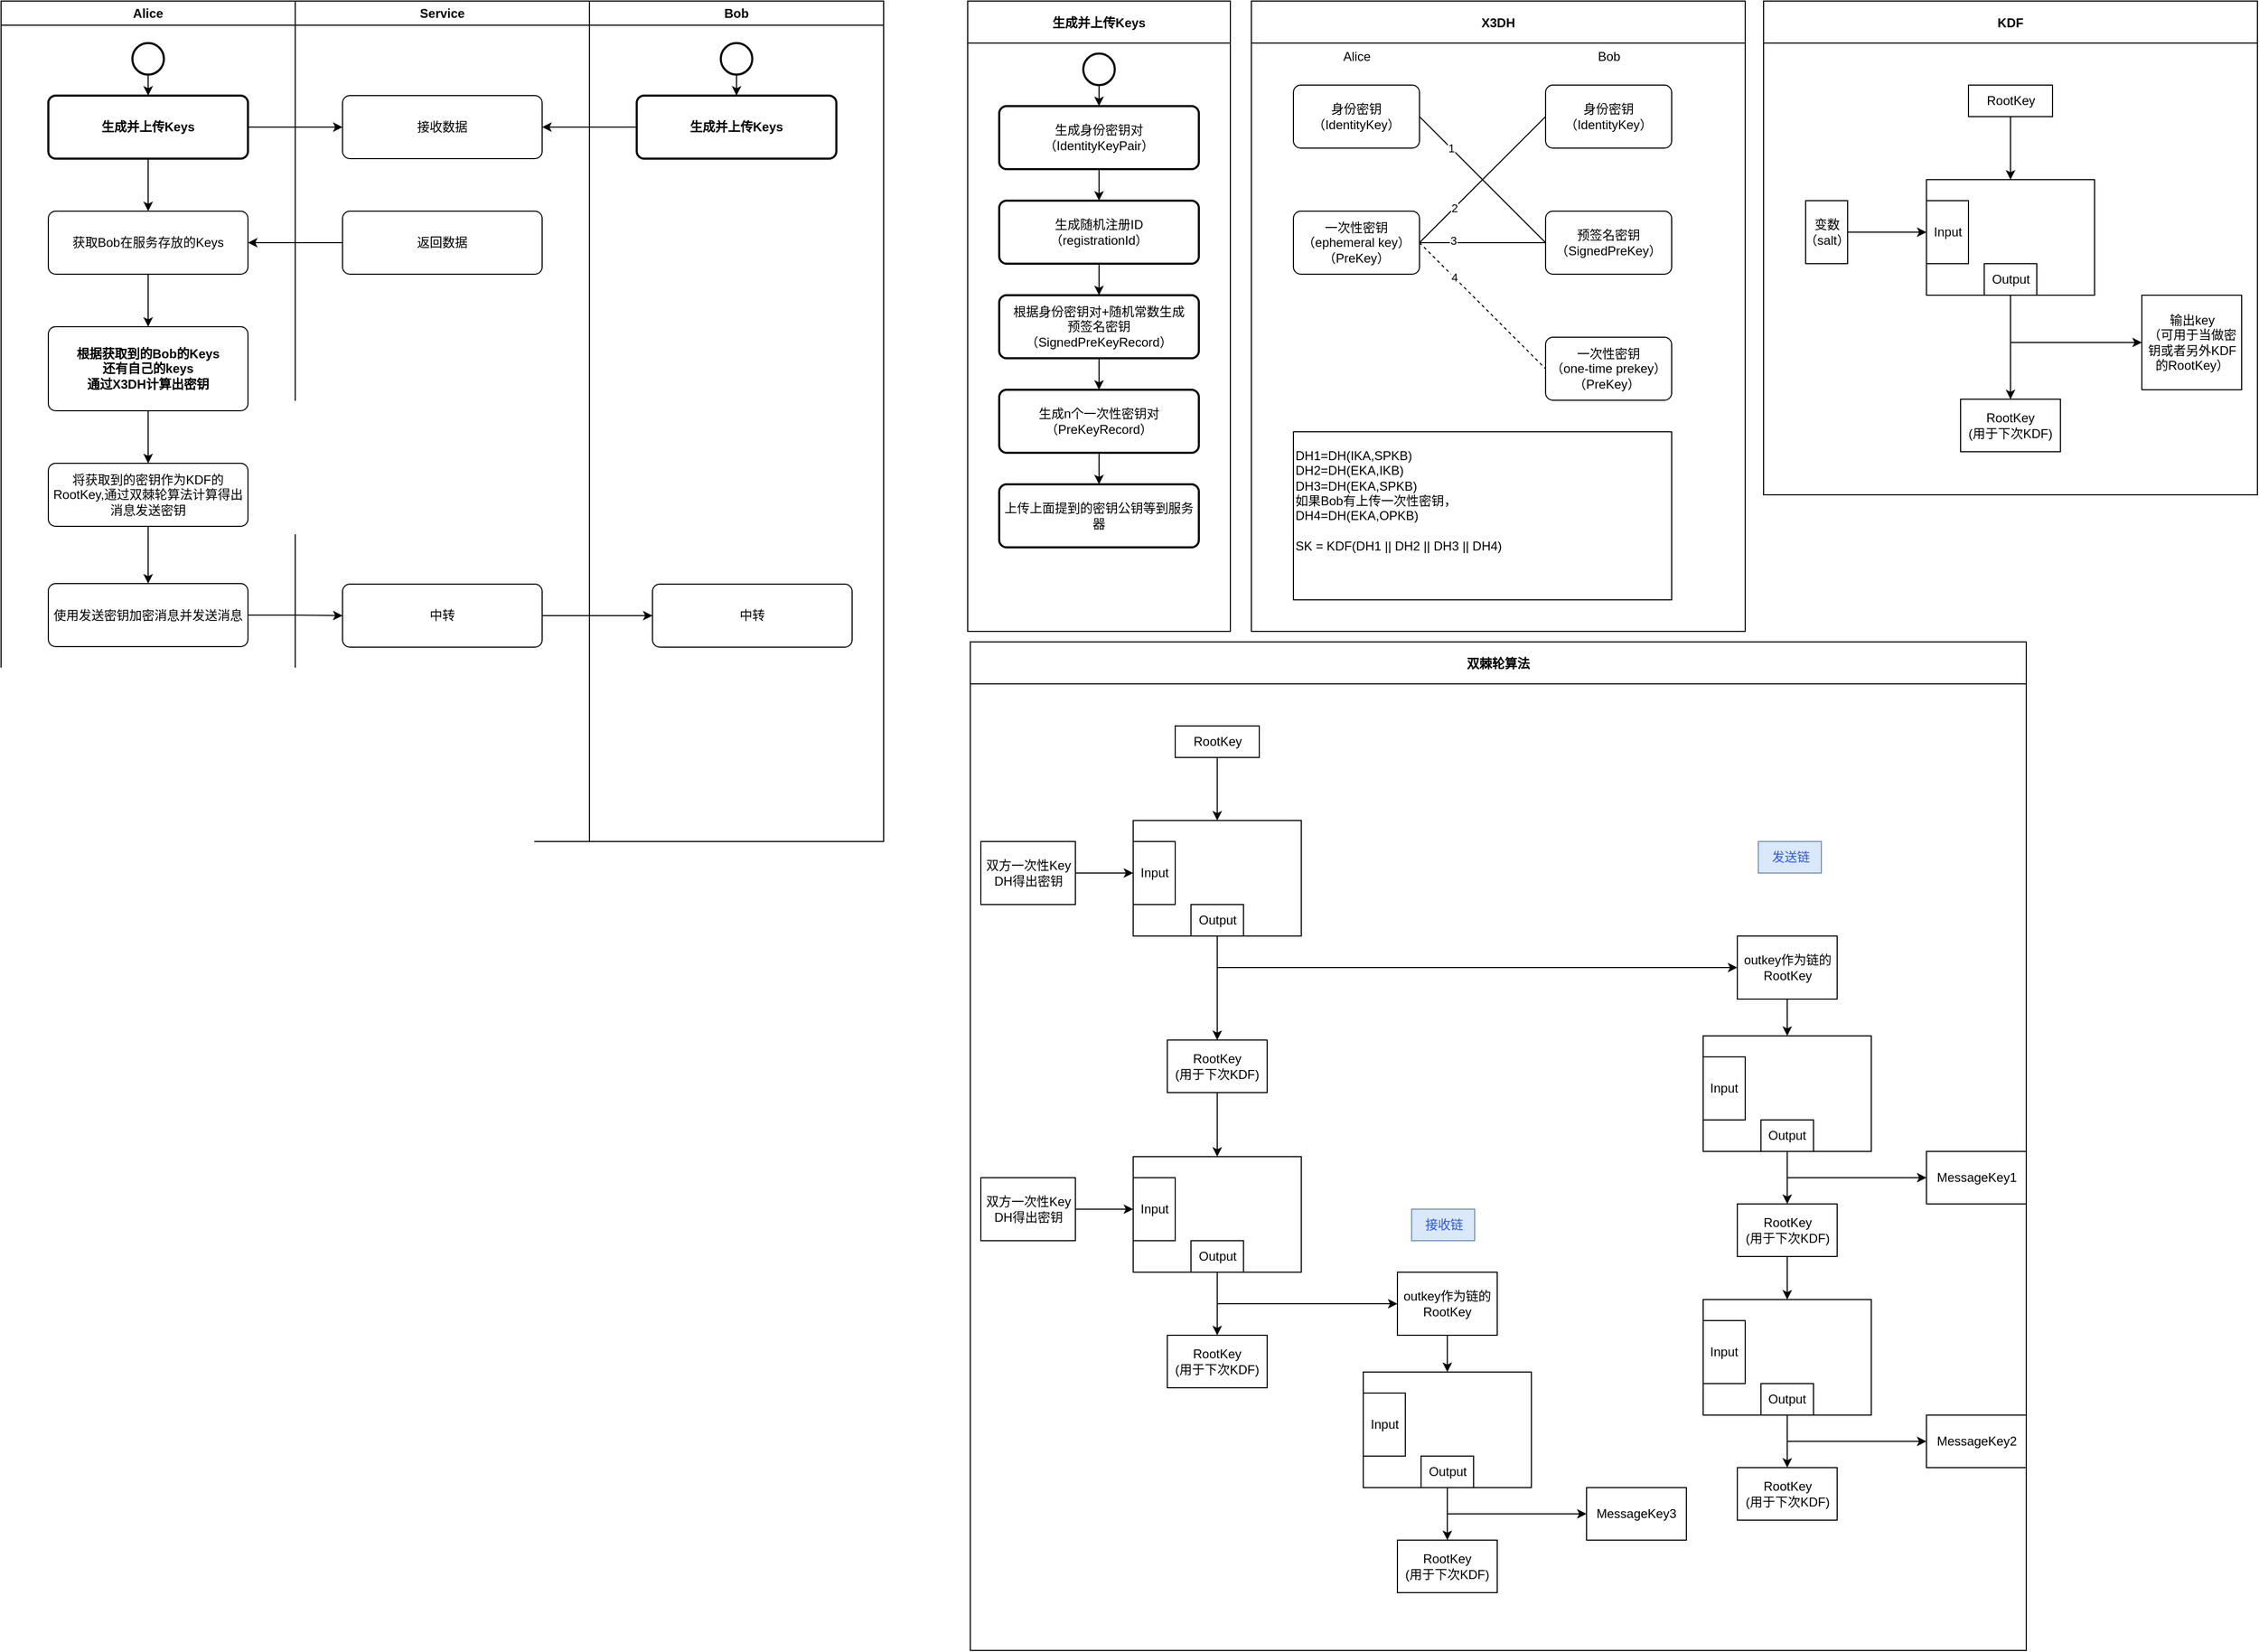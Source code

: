 <mxfile version="27.1.6">
  <diagram name="Page-1" id="gE_Jl_AhiK2FuCOz425i">
    <mxGraphModel dx="1426" dy="751" grid="1" gridSize="10" guides="1" tooltips="1" connect="1" arrows="1" fold="1" page="1" pageScale="1" pageWidth="827" pageHeight="1169" math="0" shadow="0">
      <root>
        <mxCell id="0" />
        <mxCell id="1" parent="0" />
        <mxCell id="V8p2LZqgIIOydE5HTveQ-61" value="生成并上传Keys" style="swimlane;startSize=40;horizontal=1;containerType=tree;" parent="1" vertex="1">
          <mxGeometry x="1000" y="30" width="250" height="600" as="geometry" />
        </mxCell>
        <mxCell id="V8p2LZqgIIOydE5HTveQ-67" style="edgeStyle=orthogonalEdgeStyle;rounded=0;orthogonalLoop=1;jettySize=auto;html=1;exitX=0.5;exitY=1;exitDx=0;exitDy=0;exitPerimeter=0;" parent="V8p2LZqgIIOydE5HTveQ-61" source="V8p2LZqgIIOydE5HTveQ-65" target="V8p2LZqgIIOydE5HTveQ-66" edge="1">
          <mxGeometry relative="1" as="geometry" />
        </mxCell>
        <mxCell id="V8p2LZqgIIOydE5HTveQ-65" value="" style="strokeWidth=2;html=1;shape=mxgraph.flowchart.start_2;whiteSpace=wrap;" parent="V8p2LZqgIIOydE5HTveQ-61" vertex="1">
          <mxGeometry x="110" y="50" width="30" height="30" as="geometry" />
        </mxCell>
        <mxCell id="V8p2LZqgIIOydE5HTveQ-69" style="edgeStyle=orthogonalEdgeStyle;rounded=0;orthogonalLoop=1;jettySize=auto;html=1;exitX=0.5;exitY=1;exitDx=0;exitDy=0;entryX=0.5;entryY=0;entryDx=0;entryDy=0;" parent="V8p2LZqgIIOydE5HTveQ-61" source="V8p2LZqgIIOydE5HTveQ-66" target="V8p2LZqgIIOydE5HTveQ-72" edge="1">
          <mxGeometry relative="1" as="geometry">
            <mxPoint x="180" y="220" as="targetPoint" />
          </mxGeometry>
        </mxCell>
        <mxCell id="V8p2LZqgIIOydE5HTveQ-66" value="生成身份密钥对&lt;div&gt;（IdentityKeyPair）&lt;/div&gt;" style="rounded=1;whiteSpace=wrap;html=1;absoluteArcSize=1;arcSize=14;strokeWidth=2;" parent="V8p2LZqgIIOydE5HTveQ-61" vertex="1">
          <mxGeometry x="30" y="100" width="190" height="60" as="geometry" />
        </mxCell>
        <mxCell id="V8p2LZqgIIOydE5HTveQ-71" style="edgeStyle=orthogonalEdgeStyle;rounded=0;orthogonalLoop=1;jettySize=auto;html=1;exitX=0.5;exitY=1;exitDx=0;exitDy=0;" parent="V8p2LZqgIIOydE5HTveQ-61" source="V8p2LZqgIIOydE5HTveQ-68" target="V8p2LZqgIIOydE5HTveQ-70" edge="1">
          <mxGeometry relative="1" as="geometry" />
        </mxCell>
        <mxCell id="V8p2LZqgIIOydE5HTveQ-68" value="根据身份密钥对+随机常数生成&lt;div&gt;预签名密钥（SignedPreKeyRecord）&lt;/div&gt;" style="rounded=1;whiteSpace=wrap;html=1;absoluteArcSize=1;arcSize=14;strokeWidth=2;" parent="V8p2LZqgIIOydE5HTveQ-61" vertex="1">
          <mxGeometry x="30" y="280" width="190" height="60" as="geometry" />
        </mxCell>
        <mxCell id="V8p2LZqgIIOydE5HTveQ-75" style="edgeStyle=orthogonalEdgeStyle;rounded=0;orthogonalLoop=1;jettySize=auto;html=1;exitX=0.5;exitY=1;exitDx=0;exitDy=0;" parent="V8p2LZqgIIOydE5HTveQ-61" source="V8p2LZqgIIOydE5HTveQ-70" target="V8p2LZqgIIOydE5HTveQ-74" edge="1">
          <mxGeometry relative="1" as="geometry" />
        </mxCell>
        <mxCell id="V8p2LZqgIIOydE5HTveQ-70" value="生成n个一次性密钥对&lt;br&gt;（PreKeyRecord）" style="rounded=1;whiteSpace=wrap;html=1;absoluteArcSize=1;arcSize=14;strokeWidth=2;" parent="V8p2LZqgIIOydE5HTveQ-61" vertex="1">
          <mxGeometry x="30" y="370" width="190" height="60" as="geometry" />
        </mxCell>
        <mxCell id="V8p2LZqgIIOydE5HTveQ-73" style="edgeStyle=orthogonalEdgeStyle;rounded=0;orthogonalLoop=1;jettySize=auto;html=1;exitX=0.5;exitY=1;exitDx=0;exitDy=0;" parent="V8p2LZqgIIOydE5HTveQ-61" source="V8p2LZqgIIOydE5HTveQ-72" target="V8p2LZqgIIOydE5HTveQ-68" edge="1">
          <mxGeometry relative="1" as="geometry" />
        </mxCell>
        <mxCell id="V8p2LZqgIIOydE5HTveQ-72" value="生成随机注册ID&lt;br&gt;（registrationId）" style="rounded=1;whiteSpace=wrap;html=1;absoluteArcSize=1;arcSize=14;strokeWidth=2;" parent="V8p2LZqgIIOydE5HTveQ-61" vertex="1">
          <mxGeometry x="30" y="190" width="190" height="60" as="geometry" />
        </mxCell>
        <mxCell id="V8p2LZqgIIOydE5HTveQ-74" value="上传上面提到的密钥公钥等到服务器" style="rounded=1;whiteSpace=wrap;html=1;absoluteArcSize=1;arcSize=14;strokeWidth=2;" parent="V8p2LZqgIIOydE5HTveQ-61" vertex="1">
          <mxGeometry x="30" y="460" width="190" height="60" as="geometry" />
        </mxCell>
        <mxCell id="V8p2LZqgIIOydE5HTveQ-86" value="" style="group" parent="1" vertex="1" connectable="0">
          <mxGeometry x="80" y="30" width="840" height="800" as="geometry" />
        </mxCell>
        <mxCell id="V8p2LZqgIIOydE5HTveQ-21" value="Alice" style="swimlane;whiteSpace=wrap" parent="V8p2LZqgIIOydE5HTveQ-86" vertex="1">
          <mxGeometry width="280" height="800" as="geometry" />
        </mxCell>
        <mxCell id="V8p2LZqgIIOydE5HTveQ-78" style="edgeStyle=orthogonalEdgeStyle;rounded=0;orthogonalLoop=1;jettySize=auto;html=1;exitX=0.5;exitY=1;exitDx=0;exitDy=0;exitPerimeter=0;" parent="V8p2LZqgIIOydE5HTveQ-21" source="V8p2LZqgIIOydE5HTveQ-60" target="V8p2LZqgIIOydE5HTveQ-77" edge="1">
          <mxGeometry relative="1" as="geometry" />
        </mxCell>
        <mxCell id="V8p2LZqgIIOydE5HTveQ-60" value="" style="strokeWidth=2;html=1;shape=mxgraph.flowchart.start_2;whiteSpace=wrap;" parent="V8p2LZqgIIOydE5HTveQ-21" vertex="1">
          <mxGeometry x="125" y="40" width="30" height="30" as="geometry" />
        </mxCell>
        <mxCell id="V8p2LZqgIIOydE5HTveQ-89" style="edgeStyle=orthogonalEdgeStyle;rounded=0;orthogonalLoop=1;jettySize=auto;html=1;exitX=0.5;exitY=1;exitDx=0;exitDy=0;" parent="V8p2LZqgIIOydE5HTveQ-21" source="V8p2LZqgIIOydE5HTveQ-77" target="V8p2LZqgIIOydE5HTveQ-85" edge="1">
          <mxGeometry relative="1" as="geometry" />
        </mxCell>
        <mxCell id="V8p2LZqgIIOydE5HTveQ-77" value="&lt;span style=&quot;font-weight: 700; text-wrap-mode: nowrap;&quot;&gt;生成并上传Keys&lt;/span&gt;" style="rounded=1;whiteSpace=wrap;html=1;absoluteArcSize=1;arcSize=14;strokeWidth=2;" parent="V8p2LZqgIIOydE5HTveQ-21" vertex="1">
          <mxGeometry x="45" y="90" width="190" height="60" as="geometry" />
        </mxCell>
        <mxCell id="xNrX6KRHu17jHrZVfqm7-13" style="edgeStyle=orthogonalEdgeStyle;rounded=0;orthogonalLoop=1;jettySize=auto;html=1;exitX=0.5;exitY=1;exitDx=0;exitDy=0;" edge="1" parent="V8p2LZqgIIOydE5HTveQ-21" source="V8p2LZqgIIOydE5HTveQ-85" target="xNrX6KRHu17jHrZVfqm7-12">
          <mxGeometry relative="1" as="geometry" />
        </mxCell>
        <mxCell id="V8p2LZqgIIOydE5HTveQ-85" value="获取Bob在服务存放的Keys" style="rounded=1;whiteSpace=wrap;html=1;absoluteArcSize=1;arcSize=14;strokeWidth=1;" parent="V8p2LZqgIIOydE5HTveQ-21" vertex="1">
          <mxGeometry x="45" y="200" width="190" height="60" as="geometry" />
        </mxCell>
        <mxCell id="xNrX6KRHu17jHrZVfqm7-153" style="edgeStyle=orthogonalEdgeStyle;rounded=0;orthogonalLoop=1;jettySize=auto;html=1;exitX=0.5;exitY=1;exitDx=0;exitDy=0;" edge="1" parent="V8p2LZqgIIOydE5HTveQ-21" source="xNrX6KRHu17jHrZVfqm7-12" target="xNrX6KRHu17jHrZVfqm7-152">
          <mxGeometry relative="1" as="geometry" />
        </mxCell>
        <mxCell id="xNrX6KRHu17jHrZVfqm7-12" value="&lt;b&gt;根据获取到的Bob的Keys&lt;br&gt;还有自己的keys&lt;br&gt;通过X3DH计算出密钥&lt;/b&gt;" style="rounded=1;whiteSpace=wrap;html=1;absoluteArcSize=1;arcSize=14;strokeWidth=1;" vertex="1" parent="V8p2LZqgIIOydE5HTveQ-21">
          <mxGeometry x="45" y="310" width="190" height="80" as="geometry" />
        </mxCell>
        <mxCell id="xNrX6KRHu17jHrZVfqm7-155" style="edgeStyle=orthogonalEdgeStyle;rounded=0;orthogonalLoop=1;jettySize=auto;html=1;" edge="1" parent="V8p2LZqgIIOydE5HTveQ-21" source="xNrX6KRHu17jHrZVfqm7-152" target="xNrX6KRHu17jHrZVfqm7-154">
          <mxGeometry relative="1" as="geometry" />
        </mxCell>
        <mxCell id="xNrX6KRHu17jHrZVfqm7-152" value="将获取到的密钥作为KDF的RootKey,通过双棘轮算法计算得出消息发送密钥" style="rounded=1;whiteSpace=wrap;html=1;absoluteArcSize=1;arcSize=14;strokeWidth=1;" vertex="1" parent="V8p2LZqgIIOydE5HTveQ-21">
          <mxGeometry x="45" y="440" width="190" height="60" as="geometry" />
        </mxCell>
        <mxCell id="xNrX6KRHu17jHrZVfqm7-154" value="使用发送密钥加密消息并发送消息" style="rounded=1;whiteSpace=wrap;html=1;absoluteArcSize=1;arcSize=14;strokeWidth=1;" vertex="1" parent="V8p2LZqgIIOydE5HTveQ-21">
          <mxGeometry x="45" y="554.5" width="190" height="60" as="geometry" />
        </mxCell>
        <mxCell id="V8p2LZqgIIOydE5HTveQ-30" value="Service" style="swimlane;whiteSpace=wrap;startSize=23;" parent="V8p2LZqgIIOydE5HTveQ-86" vertex="1">
          <mxGeometry x="280" width="280" height="800" as="geometry" />
        </mxCell>
        <mxCell id="V8p2LZqgIIOydE5HTveQ-81" value="接收数据" style="rounded=1;whiteSpace=wrap;html=1;absoluteArcSize=1;arcSize=14;strokeWidth=1;" parent="V8p2LZqgIIOydE5HTveQ-30" vertex="1">
          <mxGeometry x="45" y="90" width="190" height="60" as="geometry" />
        </mxCell>
        <mxCell id="V8p2LZqgIIOydE5HTveQ-87" value="返回数据" style="rounded=1;whiteSpace=wrap;html=1;absoluteArcSize=1;arcSize=14;strokeWidth=1;" parent="V8p2LZqgIIOydE5HTveQ-30" vertex="1">
          <mxGeometry x="45" y="200" width="190" height="60" as="geometry" />
        </mxCell>
        <mxCell id="xNrX6KRHu17jHrZVfqm7-156" value="中转" style="rounded=1;whiteSpace=wrap;html=1;absoluteArcSize=1;arcSize=14;strokeWidth=1;" vertex="1" parent="V8p2LZqgIIOydE5HTveQ-30">
          <mxGeometry x="45" y="555" width="190" height="60" as="geometry" />
        </mxCell>
        <mxCell id="V8p2LZqgIIOydE5HTveQ-49" value="Bob" style="swimlane;whiteSpace=wrap" parent="V8p2LZqgIIOydE5HTveQ-86" vertex="1">
          <mxGeometry x="560" width="280" height="800" as="geometry" />
        </mxCell>
        <mxCell id="V8p2LZqgIIOydE5HTveQ-79" style="edgeStyle=orthogonalEdgeStyle;rounded=0;orthogonalLoop=1;jettySize=auto;html=1;exitX=0.5;exitY=1;exitDx=0;exitDy=0;exitPerimeter=0;" parent="V8p2LZqgIIOydE5HTveQ-49" source="V8p2LZqgIIOydE5HTveQ-58" target="V8p2LZqgIIOydE5HTveQ-76" edge="1">
          <mxGeometry relative="1" as="geometry" />
        </mxCell>
        <mxCell id="V8p2LZqgIIOydE5HTveQ-58" value="" style="strokeWidth=2;html=1;shape=mxgraph.flowchart.start_2;whiteSpace=wrap;" parent="V8p2LZqgIIOydE5HTveQ-49" vertex="1">
          <mxGeometry x="125" y="40" width="30" height="30" as="geometry" />
        </mxCell>
        <mxCell id="V8p2LZqgIIOydE5HTveQ-76" value="&lt;span style=&quot;font-weight: 700; text-wrap-mode: nowrap;&quot;&gt;生成并上传Keys&lt;/span&gt;" style="rounded=1;whiteSpace=wrap;html=1;absoluteArcSize=1;arcSize=14;strokeWidth=2;" parent="V8p2LZqgIIOydE5HTveQ-49" vertex="1">
          <mxGeometry x="45" y="90" width="190" height="60" as="geometry" />
        </mxCell>
        <mxCell id="xNrX6KRHu17jHrZVfqm7-158" value="中转" style="rounded=1;whiteSpace=wrap;html=1;absoluteArcSize=1;arcSize=14;strokeWidth=1;" vertex="1" parent="V8p2LZqgIIOydE5HTveQ-49">
          <mxGeometry x="60" y="555" width="190" height="60" as="geometry" />
        </mxCell>
        <mxCell id="V8p2LZqgIIOydE5HTveQ-83" style="edgeStyle=orthogonalEdgeStyle;rounded=0;orthogonalLoop=1;jettySize=auto;html=1;exitX=1;exitY=0.5;exitDx=0;exitDy=0;" parent="V8p2LZqgIIOydE5HTveQ-86" source="V8p2LZqgIIOydE5HTveQ-77" target="V8p2LZqgIIOydE5HTveQ-81" edge="1">
          <mxGeometry relative="1" as="geometry" />
        </mxCell>
        <mxCell id="V8p2LZqgIIOydE5HTveQ-82" style="edgeStyle=orthogonalEdgeStyle;rounded=0;orthogonalLoop=1;jettySize=auto;html=1;exitX=0;exitY=0.5;exitDx=0;exitDy=0;" parent="V8p2LZqgIIOydE5HTveQ-86" source="V8p2LZqgIIOydE5HTveQ-76" target="V8p2LZqgIIOydE5HTveQ-81" edge="1">
          <mxGeometry relative="1" as="geometry" />
        </mxCell>
        <mxCell id="V8p2LZqgIIOydE5HTveQ-88" style="edgeStyle=orthogonalEdgeStyle;rounded=0;orthogonalLoop=1;jettySize=auto;html=1;exitX=0;exitY=0.5;exitDx=0;exitDy=0;" parent="V8p2LZqgIIOydE5HTveQ-86" source="V8p2LZqgIIOydE5HTveQ-87" target="V8p2LZqgIIOydE5HTveQ-85" edge="1">
          <mxGeometry relative="1" as="geometry" />
        </mxCell>
        <mxCell id="xNrX6KRHu17jHrZVfqm7-157" style="edgeStyle=orthogonalEdgeStyle;rounded=0;orthogonalLoop=1;jettySize=auto;html=1;" edge="1" parent="V8p2LZqgIIOydE5HTveQ-86" source="xNrX6KRHu17jHrZVfqm7-154" target="xNrX6KRHu17jHrZVfqm7-156">
          <mxGeometry relative="1" as="geometry" />
        </mxCell>
        <mxCell id="xNrX6KRHu17jHrZVfqm7-159" style="edgeStyle=orthogonalEdgeStyle;rounded=0;orthogonalLoop=1;jettySize=auto;html=1;exitX=1;exitY=0.5;exitDx=0;exitDy=0;" edge="1" parent="V8p2LZqgIIOydE5HTveQ-86" source="xNrX6KRHu17jHrZVfqm7-156" target="xNrX6KRHu17jHrZVfqm7-158">
          <mxGeometry relative="1" as="geometry" />
        </mxCell>
        <mxCell id="V8p2LZqgIIOydE5HTveQ-91" value="X3DH" style="swimlane;startSize=40;horizontal=1;containerType=tree;" parent="1" vertex="1">
          <mxGeometry x="1270" y="30" width="470" height="600" as="geometry" />
        </mxCell>
        <mxCell id="xNrX6KRHu17jHrZVfqm7-1" style="rounded=0;orthogonalLoop=1;jettySize=auto;html=1;exitX=1;exitY=0.5;exitDx=0;exitDy=0;entryX=0;entryY=0.5;entryDx=0;entryDy=0;endArrow=none;startFill=0;" edge="1" parent="V8p2LZqgIIOydE5HTveQ-91" source="V8p2LZqgIIOydE5HTveQ-103" target="V8p2LZqgIIOydE5HTveQ-106">
          <mxGeometry relative="1" as="geometry" />
        </mxCell>
        <mxCell id="xNrX6KRHu17jHrZVfqm7-2" value="1" style="edgeLabel;html=1;align=center;verticalAlign=middle;resizable=0;points=[];" vertex="1" connectable="0" parent="xNrX6KRHu17jHrZVfqm7-1">
          <mxGeometry x="-0.09" y="2" relative="1" as="geometry">
            <mxPoint x="-26" y="-23" as="offset" />
          </mxGeometry>
        </mxCell>
        <mxCell id="V8p2LZqgIIOydE5HTveQ-103" value="身份密钥&lt;br&gt;（IdentityKey）" style="rounded=1;whiteSpace=wrap;html=1;absoluteArcSize=1;arcSize=14;strokeWidth=1;" parent="V8p2LZqgIIOydE5HTveQ-91" vertex="1">
          <mxGeometry x="40" y="80" width="120" height="60" as="geometry" />
        </mxCell>
        <mxCell id="V8p2LZqgIIOydE5HTveQ-104" value="身份密钥&lt;br&gt;（IdentityKey）" style="rounded=1;whiteSpace=wrap;html=1;absoluteArcSize=1;arcSize=14;strokeWidth=1;" parent="V8p2LZqgIIOydE5HTveQ-91" vertex="1">
          <mxGeometry x="280" y="80" width="120" height="60" as="geometry" />
        </mxCell>
        <mxCell id="xNrX6KRHu17jHrZVfqm7-5" style="rounded=0;orthogonalLoop=1;jettySize=auto;html=1;exitX=1;exitY=0.5;exitDx=0;exitDy=0;entryX=0;entryY=0.5;entryDx=0;entryDy=0;endArrow=none;startFill=0;" edge="1" parent="V8p2LZqgIIOydE5HTveQ-91" source="V8p2LZqgIIOydE5HTveQ-105" target="V8p2LZqgIIOydE5HTveQ-104">
          <mxGeometry relative="1" as="geometry" />
        </mxCell>
        <mxCell id="xNrX6KRHu17jHrZVfqm7-6" value="2" style="edgeLabel;html=1;align=center;verticalAlign=middle;resizable=0;points=[];" vertex="1" connectable="0" parent="xNrX6KRHu17jHrZVfqm7-5">
          <mxGeometry x="-0.446" relative="1" as="geometry">
            <mxPoint as="offset" />
          </mxGeometry>
        </mxCell>
        <mxCell id="xNrX6KRHu17jHrZVfqm7-9" style="rounded=0;orthogonalLoop=1;jettySize=auto;html=1;exitX=1;exitY=0.5;exitDx=0;exitDy=0;entryX=0;entryY=0.5;entryDx=0;entryDy=0;endArrow=none;startFill=0;dashed=1;" edge="1" parent="V8p2LZqgIIOydE5HTveQ-91" source="V8p2LZqgIIOydE5HTveQ-105" target="V8p2LZqgIIOydE5HTveQ-107">
          <mxGeometry relative="1" as="geometry" />
        </mxCell>
        <mxCell id="xNrX6KRHu17jHrZVfqm7-10" value="4" style="edgeLabel;html=1;align=center;verticalAlign=middle;resizable=0;points=[];" vertex="1" connectable="0" parent="xNrX6KRHu17jHrZVfqm7-9">
          <mxGeometry x="-0.45" relative="1" as="geometry">
            <mxPoint as="offset" />
          </mxGeometry>
        </mxCell>
        <mxCell id="V8p2LZqgIIOydE5HTveQ-105" value="一次性密钥&lt;br&gt;（ephemeral key）&lt;br&gt;&lt;div&gt;（PreKey）&lt;/div&gt;" style="rounded=1;whiteSpace=wrap;html=1;absoluteArcSize=1;arcSize=14;strokeWidth=1;" parent="V8p2LZqgIIOydE5HTveQ-91" vertex="1">
          <mxGeometry x="40" y="200" width="120" height="60" as="geometry" />
        </mxCell>
        <mxCell id="V8p2LZqgIIOydE5HTveQ-106" value="预签名密钥&lt;br&gt;（SignedPreKey）" style="rounded=1;whiteSpace=wrap;html=1;absoluteArcSize=1;arcSize=14;strokeWidth=1;" parent="V8p2LZqgIIOydE5HTveQ-91" vertex="1">
          <mxGeometry x="280" y="200" width="120" height="60" as="geometry" />
        </mxCell>
        <mxCell id="V8p2LZqgIIOydE5HTveQ-107" value="一次性密钥&lt;div&gt;&lt;span class=&quot;eusoft-eudic-chrome-extension-translate-content eusoft-eudic-chrome-extension-translate-content-style-italic quote&quot;&gt;（one-time prekey）&lt;br class=&quot;ng-star-inserted&quot;&gt;&lt;span class=&quot;eusoft-eudic-chrome-extension-translate-topbottom-space ng-star-inserted&quot;&gt;&lt;/span&gt;&lt;span class=&quot;eusoft-eudic-chrome-extension-translate-topbottom-space ng-star-inserted&quot;&gt;&lt;/span&gt;&lt;span class=&quot;eusoft-eudic-translate-loading-tag&quot;&gt;&lt;/span&gt;&lt;/span&gt;&lt;div data-eusoft-did-translate-attribute-en=&quot;1&quot;&gt;（PreKey）&lt;span class=&quot;eusoft-eudic-chrome-extension-translate-content eusoft-eudic-chrome-extension-translate-content-style-italic quote&quot;&gt;&lt;span class=&quot;eusoft-eudic-chrome-extension-translate-white-space ng-star-inserted&quot;&gt;&amp;nbsp;&lt;/span&gt;&lt;span class=&quot;eusoft-eudic-translate-loading-tag&quot;&gt;&lt;/span&gt;&lt;/span&gt;&lt;/div&gt;&lt;/div&gt;" style="rounded=1;whiteSpace=wrap;html=1;absoluteArcSize=1;arcSize=14;strokeWidth=1;" parent="V8p2LZqgIIOydE5HTveQ-91" vertex="1">
          <mxGeometry x="280" y="320" width="120" height="60" as="geometry" />
        </mxCell>
        <mxCell id="V8p2LZqgIIOydE5HTveQ-108" value="Alice" style="text;html=1;align=center;verticalAlign=middle;resizable=0;points=[];autosize=1;strokeColor=none;fillColor=none;" parent="V8p2LZqgIIOydE5HTveQ-91" vertex="1">
          <mxGeometry x="75" y="38" width="50" height="30" as="geometry" />
        </mxCell>
        <mxCell id="V8p2LZqgIIOydE5HTveQ-109" value="Bob" style="text;html=1;align=center;verticalAlign=middle;resizable=0;points=[];autosize=1;strokeColor=none;fillColor=none;" parent="V8p2LZqgIIOydE5HTveQ-91" vertex="1">
          <mxGeometry x="320" y="38" width="40" height="30" as="geometry" />
        </mxCell>
        <mxCell id="xNrX6KRHu17jHrZVfqm7-7" style="rounded=0;orthogonalLoop=1;jettySize=auto;html=1;exitX=1;exitY=0.5;exitDx=0;exitDy=0;endArrow=none;startFill=0;entryX=0;entryY=0.5;entryDx=0;entryDy=0;" edge="1" parent="V8p2LZqgIIOydE5HTveQ-91" source="V8p2LZqgIIOydE5HTveQ-105" target="V8p2LZqgIIOydE5HTveQ-106">
          <mxGeometry relative="1" as="geometry">
            <mxPoint x="260" y="240" as="targetPoint" />
          </mxGeometry>
        </mxCell>
        <mxCell id="xNrX6KRHu17jHrZVfqm7-8" value="3" style="edgeLabel;html=1;align=center;verticalAlign=middle;resizable=0;points=[];" vertex="1" connectable="0" parent="xNrX6KRHu17jHrZVfqm7-7">
          <mxGeometry x="-0.473" y="2" relative="1" as="geometry">
            <mxPoint as="offset" />
          </mxGeometry>
        </mxCell>
        <mxCell id="xNrX6KRHu17jHrZVfqm7-11" value="DH1=DH(IKA,SPKB)&lt;br&gt;DH2=DH(EKA,IKB)&lt;div&gt;DH3=DH(EKA,SPKB)&lt;/div&gt;&lt;div&gt;如果Bob有上传一次性密钥，&lt;/div&gt;&lt;div data-eusoft-did-translate-attribute-en=&quot;1&quot;&gt;DH4=DH(EKA,OPKB)&lt;span style=&quot;display: none !important;&quot; class=&quot;eusoft-eudic-chrome-extension-translate-content eusoft-eudic-chrome-extension-translate-content-style-italic quote&quot;&gt;&lt;span class=&quot;eusoft-eudic-chrome-extension-translate-white-space ng-star-inserted&quot;&gt;&amp;nbsp;&lt;/span&gt;&lt;span style=&quot;text-decoration-color: rgb(32, 33, 36); font-size: 0.8em !important;&quot; class=&quot;eusoft-eudic-chrome-extension-translate-item eusoft-eudic-chrome-extension-translate-inner-content ng-star-inserted&quot;&gt;&lt;span&gt;DH4=DH（EKA，OK）&lt;/span&gt;&lt;/span&gt;&lt;/span&gt;&lt;/div&gt;&lt;div data-eusoft-did-translate-attribute-en=&quot;1&quot;&gt;&lt;br&gt;&lt;/div&gt;&lt;div data-eusoft-did-translate-attribute-en=&quot;1&quot;&gt;SK = KDF(DH1 || DH2 || DH3 || DH4)&lt;/div&gt;&lt;div data-eusoft-did-translate-attribute-en=&quot;1&quot;&gt;&lt;br&gt;&lt;/div&gt;&lt;div&gt;&lt;div&gt;&lt;br&gt;&lt;/div&gt;&lt;/div&gt;" style="whiteSpace=wrap;html=1;align=left;" vertex="1" parent="V8p2LZqgIIOydE5HTveQ-91">
          <mxGeometry x="40" y="410" width="360" height="160" as="geometry" />
        </mxCell>
        <mxCell id="xNrX6KRHu17jHrZVfqm7-14" value="KDF" style="swimlane;startSize=40;horizontal=1;containerType=tree;" vertex="1" parent="1">
          <mxGeometry x="1757.5" y="30" width="470" height="470" as="geometry" />
        </mxCell>
        <mxCell id="xNrX6KRHu17jHrZVfqm7-35" style="edgeStyle=orthogonalEdgeStyle;rounded=0;orthogonalLoop=1;jettySize=auto;html=1;exitX=0.5;exitY=1;exitDx=0;exitDy=0;entryX=0.5;entryY=0;entryDx=0;entryDy=0;" edge="1" parent="xNrX6KRHu17jHrZVfqm7-14" source="xNrX6KRHu17jHrZVfqm7-32" target="xNrX6KRHu17jHrZVfqm7-30">
          <mxGeometry relative="1" as="geometry" />
        </mxCell>
        <mxCell id="xNrX6KRHu17jHrZVfqm7-32" value="RootKey" style="whiteSpace=wrap;html=1;" vertex="1" parent="xNrX6KRHu17jHrZVfqm7-14">
          <mxGeometry x="195" y="80" width="80" height="30" as="geometry" />
        </mxCell>
        <mxCell id="xNrX6KRHu17jHrZVfqm7-40" style="edgeStyle=orthogonalEdgeStyle;rounded=0;orthogonalLoop=1;jettySize=auto;html=1;exitX=1;exitY=0.5;exitDx=0;exitDy=0;entryX=0;entryY=0.5;entryDx=0;entryDy=0;" edge="1" parent="xNrX6KRHu17jHrZVfqm7-14" source="xNrX6KRHu17jHrZVfqm7-39" target="xNrX6KRHu17jHrZVfqm7-36">
          <mxGeometry relative="1" as="geometry" />
        </mxCell>
        <mxCell id="xNrX6KRHu17jHrZVfqm7-39" value="变数&lt;br&gt;（salt）" style="whiteSpace=wrap;html=1;" vertex="1" parent="xNrX6KRHu17jHrZVfqm7-14">
          <mxGeometry x="40" y="190" width="40" height="60" as="geometry" />
        </mxCell>
        <mxCell id="xNrX6KRHu17jHrZVfqm7-41" value="" style="group" vertex="1" connectable="0" parent="xNrX6KRHu17jHrZVfqm7-14">
          <mxGeometry x="155" y="170" width="160" height="110" as="geometry" />
        </mxCell>
        <mxCell id="xNrX6KRHu17jHrZVfqm7-30" value="" style="whiteSpace=wrap;html=1;" vertex="1" parent="xNrX6KRHu17jHrZVfqm7-41">
          <mxGeometry width="160" height="110" as="geometry" />
        </mxCell>
        <mxCell id="xNrX6KRHu17jHrZVfqm7-36" value="Input" style="whiteSpace=wrap;html=1;" vertex="1" parent="xNrX6KRHu17jHrZVfqm7-41">
          <mxGeometry y="20" width="40" height="60" as="geometry" />
        </mxCell>
        <mxCell id="xNrX6KRHu17jHrZVfqm7-37" value="Output" style="whiteSpace=wrap;html=1;" vertex="1" parent="xNrX6KRHu17jHrZVfqm7-41">
          <mxGeometry x="55" y="80" width="50" height="30" as="geometry" />
        </mxCell>
        <mxCell id="xNrX6KRHu17jHrZVfqm7-42" value="RootKey&lt;div&gt;(用于下次KDF)&lt;span style=&quot;display: none !important;&quot; class=&quot;eusoft-eudic-chrome-extension-translate-content eusoft-eudic-chrome-extension-translate-content-style-italic quote&quot;&gt;&lt;span class=&quot;eusoft-eudic-chrome-extension-translate-white-space ng-star-inserted&quot;&gt;&amp;nbsp;&lt;/span&gt;&lt;span style=&quot;text-decoration-color: #202124FF !important; font-size: 0.8em !important;&quot; class=&quot;eusoft-eudic-chrome-extension-translate-item eusoft-eudic-chrome-extension-translate-inner-content ng-star-inserted&quot;&gt;&lt;span&gt;根键&lt;/span&gt;&lt;/span&gt;&lt;/span&gt;&lt;/div&gt;" style="whiteSpace=wrap;html=1;" vertex="1" parent="xNrX6KRHu17jHrZVfqm7-14">
          <mxGeometry x="187.5" y="379" width="95" height="50" as="geometry" />
        </mxCell>
        <mxCell id="xNrX6KRHu17jHrZVfqm7-43" style="edgeStyle=orthogonalEdgeStyle;rounded=0;orthogonalLoop=1;jettySize=auto;html=1;exitX=0.5;exitY=1;exitDx=0;exitDy=0;" edge="1" parent="xNrX6KRHu17jHrZVfqm7-14" source="xNrX6KRHu17jHrZVfqm7-37" target="xNrX6KRHu17jHrZVfqm7-42">
          <mxGeometry relative="1" as="geometry">
            <Array as="points">
              <mxPoint x="235" y="340" />
              <mxPoint x="235" y="340" />
            </Array>
          </mxGeometry>
        </mxCell>
        <mxCell id="xNrX6KRHu17jHrZVfqm7-57" value="输出key&lt;div&gt;&lt;span style=&quot;display: none !important;&quot; class=&quot;eusoft-eudic-chrome-extension-translate-content eusoft-eudic-chrome-extension-translate-content-style-italic quote&quot;&gt;&lt;span class=&quot;eusoft-eudic-chrome-extension-translate-white-space ng-star-inserted&quot;&gt;&amp;nbsp;&lt;/span&gt;&lt;span style=&quot;text-decoration-color: rgb(32, 33, 36); font-size: 0.8em !important;&quot; class=&quot;eusoft-eudic-chrome-extension-translate-item eusoft-eudic-chrome-extension-translate-inner-content ng-star-inserted&quot;&gt;&lt;span&gt;根键&lt;/span&gt;&lt;/span&gt;&lt;/span&gt;&lt;/div&gt;&lt;div&gt;（可用于当做密钥或者另外KDF的RootKey）&lt;/div&gt;" style="whiteSpace=wrap;html=1;" vertex="1" parent="xNrX6KRHu17jHrZVfqm7-14">
          <mxGeometry x="360" y="280" width="95" height="90" as="geometry" />
        </mxCell>
        <mxCell id="xNrX6KRHu17jHrZVfqm7-58" style="edgeStyle=orthogonalEdgeStyle;rounded=0;orthogonalLoop=1;jettySize=auto;html=1;entryX=0;entryY=0.5;entryDx=0;entryDy=0;" edge="1" parent="xNrX6KRHu17jHrZVfqm7-14" source="xNrX6KRHu17jHrZVfqm7-30" target="xNrX6KRHu17jHrZVfqm7-57">
          <mxGeometry relative="1" as="geometry">
            <mxPoint x="310" y="320" as="targetPoint" />
            <Array as="points">
              <mxPoint x="235" y="325" />
            </Array>
          </mxGeometry>
        </mxCell>
        <mxCell id="xNrX6KRHu17jHrZVfqm7-59" value="双棘轮算法" style="swimlane;startSize=40;horizontal=1;containerType=tree;" vertex="1" parent="1">
          <mxGeometry x="1002.5" y="640" width="1005" height="960" as="geometry" />
        </mxCell>
        <mxCell id="xNrX6KRHu17jHrZVfqm7-60" style="edgeStyle=orthogonalEdgeStyle;rounded=0;orthogonalLoop=1;jettySize=auto;html=1;exitX=0.5;exitY=1;exitDx=0;exitDy=0;entryX=0.5;entryY=0;entryDx=0;entryDy=0;" edge="1" parent="xNrX6KRHu17jHrZVfqm7-59" source="xNrX6KRHu17jHrZVfqm7-61" target="xNrX6KRHu17jHrZVfqm7-65">
          <mxGeometry relative="1" as="geometry" />
        </mxCell>
        <mxCell id="xNrX6KRHu17jHrZVfqm7-61" value="RootKey" style="whiteSpace=wrap;html=1;" vertex="1" parent="xNrX6KRHu17jHrZVfqm7-59">
          <mxGeometry x="195" y="80" width="80" height="30" as="geometry" />
        </mxCell>
        <mxCell id="xNrX6KRHu17jHrZVfqm7-62" style="edgeStyle=orthogonalEdgeStyle;rounded=0;orthogonalLoop=1;jettySize=auto;html=1;exitX=1;exitY=0.5;exitDx=0;exitDy=0;entryX=0;entryY=0.5;entryDx=0;entryDy=0;" edge="1" parent="xNrX6KRHu17jHrZVfqm7-59" source="xNrX6KRHu17jHrZVfqm7-63" target="xNrX6KRHu17jHrZVfqm7-66">
          <mxGeometry relative="1" as="geometry" />
        </mxCell>
        <mxCell id="xNrX6KRHu17jHrZVfqm7-63" value="双方一次性Key&lt;div&gt;DH得出密钥&lt;/div&gt;" style="whiteSpace=wrap;html=1;" vertex="1" parent="xNrX6KRHu17jHrZVfqm7-59">
          <mxGeometry x="10" y="190" width="90" height="60" as="geometry" />
        </mxCell>
        <mxCell id="xNrX6KRHu17jHrZVfqm7-64" value="" style="group" vertex="1" connectable="0" parent="xNrX6KRHu17jHrZVfqm7-59">
          <mxGeometry x="155" y="170" width="160" height="110" as="geometry" />
        </mxCell>
        <mxCell id="xNrX6KRHu17jHrZVfqm7-65" value="" style="whiteSpace=wrap;html=1;" vertex="1" parent="xNrX6KRHu17jHrZVfqm7-64">
          <mxGeometry width="160" height="110" as="geometry" />
        </mxCell>
        <mxCell id="xNrX6KRHu17jHrZVfqm7-66" value="Input" style="whiteSpace=wrap;html=1;" vertex="1" parent="xNrX6KRHu17jHrZVfqm7-64">
          <mxGeometry y="20" width="40" height="60" as="geometry" />
        </mxCell>
        <mxCell id="xNrX6KRHu17jHrZVfqm7-67" value="Output" style="whiteSpace=wrap;html=1;" vertex="1" parent="xNrX6KRHu17jHrZVfqm7-64">
          <mxGeometry x="55" y="80" width="50" height="30" as="geometry" />
        </mxCell>
        <mxCell id="xNrX6KRHu17jHrZVfqm7-78" style="edgeStyle=orthogonalEdgeStyle;rounded=0;orthogonalLoop=1;jettySize=auto;html=1;exitX=0.5;exitY=1;exitDx=0;exitDy=0;" edge="1" parent="xNrX6KRHu17jHrZVfqm7-59" source="xNrX6KRHu17jHrZVfqm7-68" target="xNrX6KRHu17jHrZVfqm7-75">
          <mxGeometry relative="1" as="geometry" />
        </mxCell>
        <mxCell id="xNrX6KRHu17jHrZVfqm7-68" value="RootKey&lt;div&gt;(用于下次KDF)&lt;span style=&quot;display: none !important;&quot; class=&quot;eusoft-eudic-chrome-extension-translate-content eusoft-eudic-chrome-extension-translate-content-style-italic quote&quot;&gt;&lt;span class=&quot;eusoft-eudic-chrome-extension-translate-white-space ng-star-inserted&quot;&gt;&amp;nbsp;&lt;/span&gt;&lt;span style=&quot;text-decoration-color: #202124FF !important; font-size: 0.8em !important;&quot; class=&quot;eusoft-eudic-chrome-extension-translate-item eusoft-eudic-chrome-extension-translate-inner-content ng-star-inserted&quot;&gt;&lt;span&gt;根键&lt;/span&gt;&lt;/span&gt;&lt;/span&gt;&lt;/div&gt;" style="whiteSpace=wrap;html=1;" vertex="1" parent="xNrX6KRHu17jHrZVfqm7-59">
          <mxGeometry x="187.5" y="379" width="95" height="50" as="geometry" />
        </mxCell>
        <mxCell id="xNrX6KRHu17jHrZVfqm7-69" style="edgeStyle=orthogonalEdgeStyle;rounded=0;orthogonalLoop=1;jettySize=auto;html=1;exitX=0.5;exitY=1;exitDx=0;exitDy=0;" edge="1" parent="xNrX6KRHu17jHrZVfqm7-59" source="xNrX6KRHu17jHrZVfqm7-67" target="xNrX6KRHu17jHrZVfqm7-68">
          <mxGeometry relative="1" as="geometry">
            <Array as="points">
              <mxPoint x="235" y="340" />
              <mxPoint x="235" y="340" />
            </Array>
          </mxGeometry>
        </mxCell>
        <mxCell id="xNrX6KRHu17jHrZVfqm7-72" style="edgeStyle=orthogonalEdgeStyle;rounded=0;orthogonalLoop=1;jettySize=auto;html=1;exitX=1;exitY=0.5;exitDx=0;exitDy=0;entryX=0;entryY=0.5;entryDx=0;entryDy=0;" edge="1" parent="xNrX6KRHu17jHrZVfqm7-59" source="xNrX6KRHu17jHrZVfqm7-73" target="xNrX6KRHu17jHrZVfqm7-76">
          <mxGeometry relative="1" as="geometry" />
        </mxCell>
        <mxCell id="xNrX6KRHu17jHrZVfqm7-73" value="双方一次性Key&lt;div&gt;DH得出密钥&lt;/div&gt;" style="whiteSpace=wrap;html=1;" vertex="1" parent="xNrX6KRHu17jHrZVfqm7-59">
          <mxGeometry x="10" y="510" width="90" height="60" as="geometry" />
        </mxCell>
        <mxCell id="xNrX6KRHu17jHrZVfqm7-74" value="" style="group" vertex="1" connectable="0" parent="xNrX6KRHu17jHrZVfqm7-59">
          <mxGeometry x="155" y="490" width="160" height="110" as="geometry" />
        </mxCell>
        <mxCell id="xNrX6KRHu17jHrZVfqm7-75" value="" style="whiteSpace=wrap;html=1;" vertex="1" parent="xNrX6KRHu17jHrZVfqm7-74">
          <mxGeometry width="160" height="110" as="geometry" />
        </mxCell>
        <mxCell id="xNrX6KRHu17jHrZVfqm7-76" value="Input" style="whiteSpace=wrap;html=1;" vertex="1" parent="xNrX6KRHu17jHrZVfqm7-74">
          <mxGeometry y="20" width="40" height="60" as="geometry" />
        </mxCell>
        <mxCell id="xNrX6KRHu17jHrZVfqm7-77" value="Output" style="whiteSpace=wrap;html=1;" vertex="1" parent="xNrX6KRHu17jHrZVfqm7-74">
          <mxGeometry x="55" y="80" width="50" height="30" as="geometry" />
        </mxCell>
        <mxCell id="xNrX6KRHu17jHrZVfqm7-79" value="RootKey&lt;div&gt;(用于下次KDF)&lt;span style=&quot;display: none !important;&quot; class=&quot;eusoft-eudic-chrome-extension-translate-content eusoft-eudic-chrome-extension-translate-content-style-italic quote&quot;&gt;&lt;span class=&quot;eusoft-eudic-chrome-extension-translate-white-space ng-star-inserted&quot;&gt;&amp;nbsp;&lt;/span&gt;&lt;span style=&quot;text-decoration-color: #202124FF !important; font-size: 0.8em !important;&quot; class=&quot;eusoft-eudic-chrome-extension-translate-item eusoft-eudic-chrome-extension-translate-inner-content ng-star-inserted&quot;&gt;&lt;span&gt;根键&lt;/span&gt;&lt;/span&gt;&lt;/span&gt;&lt;/div&gt;" style="whiteSpace=wrap;html=1;" vertex="1" parent="xNrX6KRHu17jHrZVfqm7-59">
          <mxGeometry x="187.5" y="660" width="95" height="50" as="geometry" />
        </mxCell>
        <mxCell id="xNrX6KRHu17jHrZVfqm7-80" style="edgeStyle=orthogonalEdgeStyle;rounded=0;orthogonalLoop=1;jettySize=auto;html=1;exitX=0.5;exitY=1;exitDx=0;exitDy=0;" edge="1" parent="xNrX6KRHu17jHrZVfqm7-59" source="xNrX6KRHu17jHrZVfqm7-77" target="xNrX6KRHu17jHrZVfqm7-79">
          <mxGeometry relative="1" as="geometry" />
        </mxCell>
        <mxCell id="xNrX6KRHu17jHrZVfqm7-81" style="edgeStyle=orthogonalEdgeStyle;rounded=0;orthogonalLoop=1;jettySize=auto;html=1;entryX=0;entryY=0.5;entryDx=0;entryDy=0;exitX=0.5;exitY=1;exitDx=0;exitDy=0;" edge="1" parent="xNrX6KRHu17jHrZVfqm7-59" source="xNrX6KRHu17jHrZVfqm7-67" target="xNrX6KRHu17jHrZVfqm7-70">
          <mxGeometry relative="1" as="geometry" />
        </mxCell>
        <mxCell id="xNrX6KRHu17jHrZVfqm7-95" style="edgeStyle=orthogonalEdgeStyle;rounded=0;orthogonalLoop=1;jettySize=auto;html=1;exitX=0.5;exitY=1;exitDx=0;exitDy=0;entryX=0.5;entryY=0;entryDx=0;entryDy=0;" edge="1" parent="xNrX6KRHu17jHrZVfqm7-59" source="xNrX6KRHu17jHrZVfqm7-87" target="xNrX6KRHu17jHrZVfqm7-92">
          <mxGeometry relative="1" as="geometry" />
        </mxCell>
        <mxCell id="xNrX6KRHu17jHrZVfqm7-91" value="" style="group" vertex="1" connectable="0" parent="xNrX6KRHu17jHrZVfqm7-59">
          <mxGeometry x="697.5" y="626" width="160" height="110" as="geometry" />
        </mxCell>
        <mxCell id="xNrX6KRHu17jHrZVfqm7-92" value="" style="whiteSpace=wrap;html=1;" vertex="1" parent="xNrX6KRHu17jHrZVfqm7-91">
          <mxGeometry width="160" height="110" as="geometry" />
        </mxCell>
        <mxCell id="xNrX6KRHu17jHrZVfqm7-93" value="Input" style="whiteSpace=wrap;html=1;" vertex="1" parent="xNrX6KRHu17jHrZVfqm7-91">
          <mxGeometry y="20" width="40" height="60" as="geometry" />
        </mxCell>
        <mxCell id="xNrX6KRHu17jHrZVfqm7-94" value="Output" style="whiteSpace=wrap;html=1;" vertex="1" parent="xNrX6KRHu17jHrZVfqm7-91">
          <mxGeometry x="55" y="80" width="50" height="30" as="geometry" />
        </mxCell>
        <mxCell id="xNrX6KRHu17jHrZVfqm7-96" value="RootKey&lt;div&gt;(用于下次KDF)&lt;span style=&quot;display: none !important;&quot; class=&quot;eusoft-eudic-chrome-extension-translate-content eusoft-eudic-chrome-extension-translate-content-style-italic quote&quot;&gt;&lt;span class=&quot;eusoft-eudic-chrome-extension-translate-white-space ng-star-inserted&quot;&gt;&amp;nbsp;&lt;/span&gt;&lt;span style=&quot;text-decoration-color: #202124FF !important; font-size: 0.8em !important;&quot; class=&quot;eusoft-eudic-chrome-extension-translate-item eusoft-eudic-chrome-extension-translate-inner-content ng-star-inserted&quot;&gt;&lt;span&gt;根键&lt;/span&gt;&lt;/span&gt;&lt;/span&gt;&lt;/div&gt;" style="whiteSpace=wrap;html=1;" vertex="1" parent="xNrX6KRHu17jHrZVfqm7-59">
          <mxGeometry x="730" y="786" width="95" height="50" as="geometry" />
        </mxCell>
        <mxCell id="xNrX6KRHu17jHrZVfqm7-97" style="edgeStyle=orthogonalEdgeStyle;rounded=0;orthogonalLoop=1;jettySize=auto;html=1;exitX=0.5;exitY=1;exitDx=0;exitDy=0;" edge="1" parent="xNrX6KRHu17jHrZVfqm7-59" source="xNrX6KRHu17jHrZVfqm7-94" target="xNrX6KRHu17jHrZVfqm7-96">
          <mxGeometry relative="1" as="geometry" />
        </mxCell>
        <mxCell id="xNrX6KRHu17jHrZVfqm7-98" value="MessageKey2" style="whiteSpace=wrap;html=1;" vertex="1" parent="xNrX6KRHu17jHrZVfqm7-59">
          <mxGeometry x="910" y="736" width="95" height="50" as="geometry" />
        </mxCell>
        <mxCell id="xNrX6KRHu17jHrZVfqm7-99" style="edgeStyle=orthogonalEdgeStyle;rounded=0;orthogonalLoop=1;jettySize=auto;html=1;exitX=0.5;exitY=1;exitDx=0;exitDy=0;" edge="1" parent="xNrX6KRHu17jHrZVfqm7-59" source="xNrX6KRHu17jHrZVfqm7-94" target="xNrX6KRHu17jHrZVfqm7-98">
          <mxGeometry relative="1" as="geometry" />
        </mxCell>
        <mxCell id="xNrX6KRHu17jHrZVfqm7-100" value="发送链" style="text;html=1;align=center;verticalAlign=middle;resizable=0;points=[];autosize=1;strokeColor=#6c8ebf;fillColor=#dae8fc;fontColor=#2C56FF;" vertex="1" parent="xNrX6KRHu17jHrZVfqm7-59">
          <mxGeometry x="750" y="190" width="60" height="30" as="geometry" />
        </mxCell>
        <mxCell id="xNrX6KRHu17jHrZVfqm7-127" value="" style="group" vertex="1" connectable="0" parent="xNrX6KRHu17jHrZVfqm7-59">
          <mxGeometry x="697.5" y="280" width="307.5" height="305" as="geometry" />
        </mxCell>
        <mxCell id="xNrX6KRHu17jHrZVfqm7-86" style="edgeStyle=orthogonalEdgeStyle;rounded=0;orthogonalLoop=1;jettySize=auto;html=1;exitX=0.5;exitY=1;exitDx=0;exitDy=0;" edge="1" parent="xNrX6KRHu17jHrZVfqm7-127" source="xNrX6KRHu17jHrZVfqm7-70" target="xNrX6KRHu17jHrZVfqm7-83">
          <mxGeometry relative="1" as="geometry" />
        </mxCell>
        <mxCell id="xNrX6KRHu17jHrZVfqm7-70" value="outkey作为链的RootKey" style="whiteSpace=wrap;html=1;" vertex="1" parent="xNrX6KRHu17jHrZVfqm7-127">
          <mxGeometry x="32.5" width="95" height="60" as="geometry" />
        </mxCell>
        <mxCell id="xNrX6KRHu17jHrZVfqm7-82" value="" style="group" vertex="1" connectable="0" parent="xNrX6KRHu17jHrZVfqm7-127">
          <mxGeometry y="95" width="160" height="110" as="geometry" />
        </mxCell>
        <mxCell id="xNrX6KRHu17jHrZVfqm7-83" value="" style="whiteSpace=wrap;html=1;" vertex="1" parent="xNrX6KRHu17jHrZVfqm7-82">
          <mxGeometry width="160" height="110" as="geometry" />
        </mxCell>
        <mxCell id="xNrX6KRHu17jHrZVfqm7-84" value="Input" style="whiteSpace=wrap;html=1;" vertex="1" parent="xNrX6KRHu17jHrZVfqm7-82">
          <mxGeometry y="20" width="40" height="60" as="geometry" />
        </mxCell>
        <mxCell id="xNrX6KRHu17jHrZVfqm7-85" value="Output" style="whiteSpace=wrap;html=1;" vertex="1" parent="xNrX6KRHu17jHrZVfqm7-82">
          <mxGeometry x="55" y="80" width="50" height="30" as="geometry" />
        </mxCell>
        <mxCell id="xNrX6KRHu17jHrZVfqm7-87" value="RootKey&lt;div&gt;(用于下次KDF)&lt;span style=&quot;display: none !important;&quot; class=&quot;eusoft-eudic-chrome-extension-translate-content eusoft-eudic-chrome-extension-translate-content-style-italic quote&quot;&gt;&lt;span class=&quot;eusoft-eudic-chrome-extension-translate-white-space ng-star-inserted&quot;&gt;&amp;nbsp;&lt;/span&gt;&lt;span style=&quot;text-decoration-color: #202124FF !important; font-size: 0.8em !important;&quot; class=&quot;eusoft-eudic-chrome-extension-translate-item eusoft-eudic-chrome-extension-translate-inner-content ng-star-inserted&quot;&gt;&lt;span&gt;根键&lt;/span&gt;&lt;/span&gt;&lt;/span&gt;&lt;/div&gt;" style="whiteSpace=wrap;html=1;" vertex="1" parent="xNrX6KRHu17jHrZVfqm7-127">
          <mxGeometry x="32.5" y="255" width="95" height="50" as="geometry" />
        </mxCell>
        <mxCell id="xNrX6KRHu17jHrZVfqm7-88" style="edgeStyle=orthogonalEdgeStyle;rounded=0;orthogonalLoop=1;jettySize=auto;html=1;exitX=0.5;exitY=1;exitDx=0;exitDy=0;" edge="1" parent="xNrX6KRHu17jHrZVfqm7-127" source="xNrX6KRHu17jHrZVfqm7-85" target="xNrX6KRHu17jHrZVfqm7-87">
          <mxGeometry relative="1" as="geometry" />
        </mxCell>
        <mxCell id="xNrX6KRHu17jHrZVfqm7-89" value="MessageKey1" style="whiteSpace=wrap;html=1;" vertex="1" parent="xNrX6KRHu17jHrZVfqm7-127">
          <mxGeometry x="212.5" y="205" width="95" height="50" as="geometry" />
        </mxCell>
        <mxCell id="xNrX6KRHu17jHrZVfqm7-90" style="edgeStyle=orthogonalEdgeStyle;rounded=0;orthogonalLoop=1;jettySize=auto;html=1;exitX=0.5;exitY=1;exitDx=0;exitDy=0;entryX=0;entryY=0.5;entryDx=0;entryDy=0;" edge="1" parent="xNrX6KRHu17jHrZVfqm7-127" source="xNrX6KRHu17jHrZVfqm7-85" target="xNrX6KRHu17jHrZVfqm7-89">
          <mxGeometry relative="1" as="geometry" />
        </mxCell>
        <mxCell id="xNrX6KRHu17jHrZVfqm7-139" value="" style="group" vertex="1" connectable="0" parent="xNrX6KRHu17jHrZVfqm7-59">
          <mxGeometry x="374" y="600" width="307.5" height="305" as="geometry" />
        </mxCell>
        <mxCell id="xNrX6KRHu17jHrZVfqm7-140" style="edgeStyle=orthogonalEdgeStyle;rounded=0;orthogonalLoop=1;jettySize=auto;html=1;exitX=0.5;exitY=1;exitDx=0;exitDy=0;" edge="1" parent="xNrX6KRHu17jHrZVfqm7-139" source="xNrX6KRHu17jHrZVfqm7-141" target="xNrX6KRHu17jHrZVfqm7-143">
          <mxGeometry relative="1" as="geometry" />
        </mxCell>
        <mxCell id="xNrX6KRHu17jHrZVfqm7-141" value="outkey作为链的RootKey" style="whiteSpace=wrap;html=1;" vertex="1" parent="xNrX6KRHu17jHrZVfqm7-139">
          <mxGeometry x="32.5" width="95" height="60" as="geometry" />
        </mxCell>
        <mxCell id="xNrX6KRHu17jHrZVfqm7-142" value="" style="group" vertex="1" connectable="0" parent="xNrX6KRHu17jHrZVfqm7-139">
          <mxGeometry y="95" width="160" height="110" as="geometry" />
        </mxCell>
        <mxCell id="xNrX6KRHu17jHrZVfqm7-143" value="" style="whiteSpace=wrap;html=1;" vertex="1" parent="xNrX6KRHu17jHrZVfqm7-142">
          <mxGeometry width="160" height="110" as="geometry" />
        </mxCell>
        <mxCell id="xNrX6KRHu17jHrZVfqm7-144" value="Input" style="whiteSpace=wrap;html=1;" vertex="1" parent="xNrX6KRHu17jHrZVfqm7-142">
          <mxGeometry y="20" width="40" height="60" as="geometry" />
        </mxCell>
        <mxCell id="xNrX6KRHu17jHrZVfqm7-145" value="Output" style="whiteSpace=wrap;html=1;" vertex="1" parent="xNrX6KRHu17jHrZVfqm7-142">
          <mxGeometry x="55" y="80" width="50" height="30" as="geometry" />
        </mxCell>
        <mxCell id="xNrX6KRHu17jHrZVfqm7-146" value="RootKey&lt;div&gt;(用于下次KDF)&lt;span style=&quot;display: none !important;&quot; class=&quot;eusoft-eudic-chrome-extension-translate-content eusoft-eudic-chrome-extension-translate-content-style-italic quote&quot;&gt;&lt;span class=&quot;eusoft-eudic-chrome-extension-translate-white-space ng-star-inserted&quot;&gt;&amp;nbsp;&lt;/span&gt;&lt;span style=&quot;text-decoration-color: #202124FF !important; font-size: 0.8em !important;&quot; class=&quot;eusoft-eudic-chrome-extension-translate-item eusoft-eudic-chrome-extension-translate-inner-content ng-star-inserted&quot;&gt;&lt;span&gt;根键&lt;/span&gt;&lt;/span&gt;&lt;/span&gt;&lt;/div&gt;" style="whiteSpace=wrap;html=1;" vertex="1" parent="xNrX6KRHu17jHrZVfqm7-139">
          <mxGeometry x="32.5" y="255" width="95" height="50" as="geometry" />
        </mxCell>
        <mxCell id="xNrX6KRHu17jHrZVfqm7-147" style="edgeStyle=orthogonalEdgeStyle;rounded=0;orthogonalLoop=1;jettySize=auto;html=1;exitX=0.5;exitY=1;exitDx=0;exitDy=0;" edge="1" parent="xNrX6KRHu17jHrZVfqm7-139" source="xNrX6KRHu17jHrZVfqm7-145" target="xNrX6KRHu17jHrZVfqm7-146">
          <mxGeometry relative="1" as="geometry" />
        </mxCell>
        <mxCell id="xNrX6KRHu17jHrZVfqm7-148" value="MessageKey3" style="whiteSpace=wrap;html=1;" vertex="1" parent="xNrX6KRHu17jHrZVfqm7-139">
          <mxGeometry x="212.5" y="205" width="95" height="50" as="geometry" />
        </mxCell>
        <mxCell id="xNrX6KRHu17jHrZVfqm7-149" style="edgeStyle=orthogonalEdgeStyle;rounded=0;orthogonalLoop=1;jettySize=auto;html=1;exitX=0.5;exitY=1;exitDx=0;exitDy=0;entryX=0;entryY=0.5;entryDx=0;entryDy=0;" edge="1" parent="xNrX6KRHu17jHrZVfqm7-139" source="xNrX6KRHu17jHrZVfqm7-145" target="xNrX6KRHu17jHrZVfqm7-148">
          <mxGeometry relative="1" as="geometry" />
        </mxCell>
        <mxCell id="xNrX6KRHu17jHrZVfqm7-150" style="edgeStyle=orthogonalEdgeStyle;rounded=0;orthogonalLoop=1;jettySize=auto;html=1;exitX=0.5;exitY=1;exitDx=0;exitDy=0;entryX=0;entryY=0.5;entryDx=0;entryDy=0;" edge="1" parent="xNrX6KRHu17jHrZVfqm7-59" source="xNrX6KRHu17jHrZVfqm7-77" target="xNrX6KRHu17jHrZVfqm7-141">
          <mxGeometry relative="1" as="geometry" />
        </mxCell>
        <mxCell id="xNrX6KRHu17jHrZVfqm7-151" value="接收链" style="text;html=1;align=center;verticalAlign=middle;resizable=0;points=[];autosize=1;strokeColor=#6c8ebf;fillColor=#dae8fc;fontColor=#2C56FF;" vertex="1" parent="xNrX6KRHu17jHrZVfqm7-59">
          <mxGeometry x="420" y="540" width="60" height="30" as="geometry" />
        </mxCell>
      </root>
    </mxGraphModel>
  </diagram>
</mxfile>
